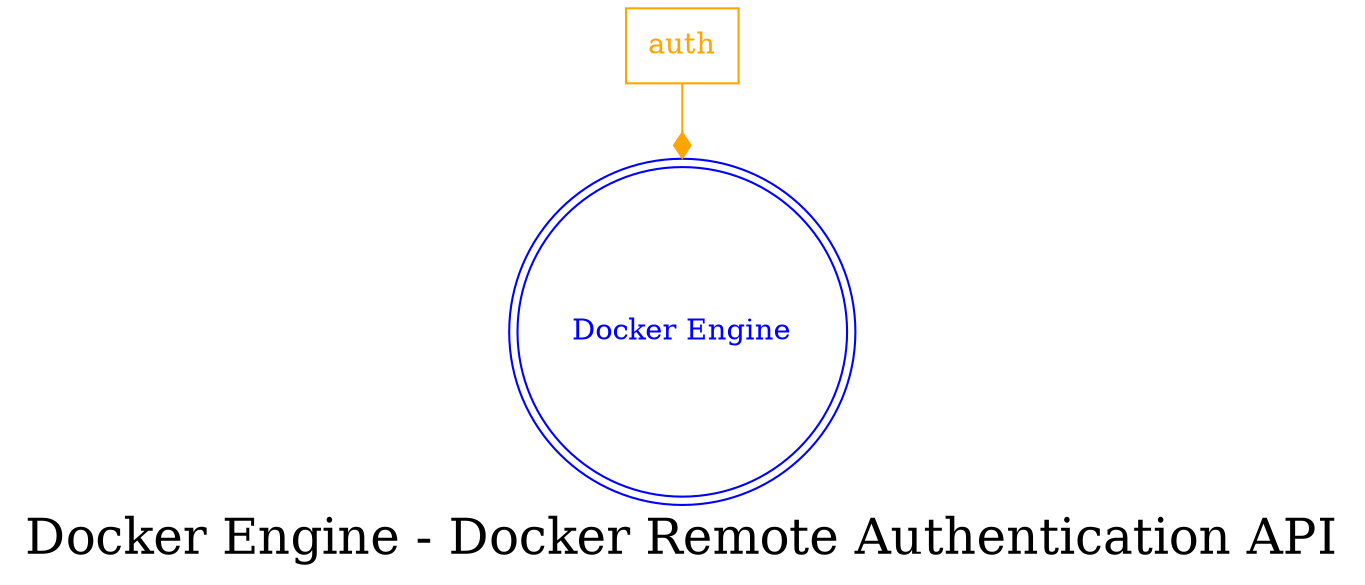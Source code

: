 digraph LexiconGraph {
graph[label="Docker Engine - Docker Remote Authentication API", fontsize=24]
splines=true
"Docker Engine" [color=blue, fontcolor=blue, shape=doublecircle]
"auth" [color=orange, fontcolor=orange, shape=box]
"auth" -> "Docker Engine" [color=orange, fontcolor=orange, arrowhead=diamond, arrowtail=none]
}
